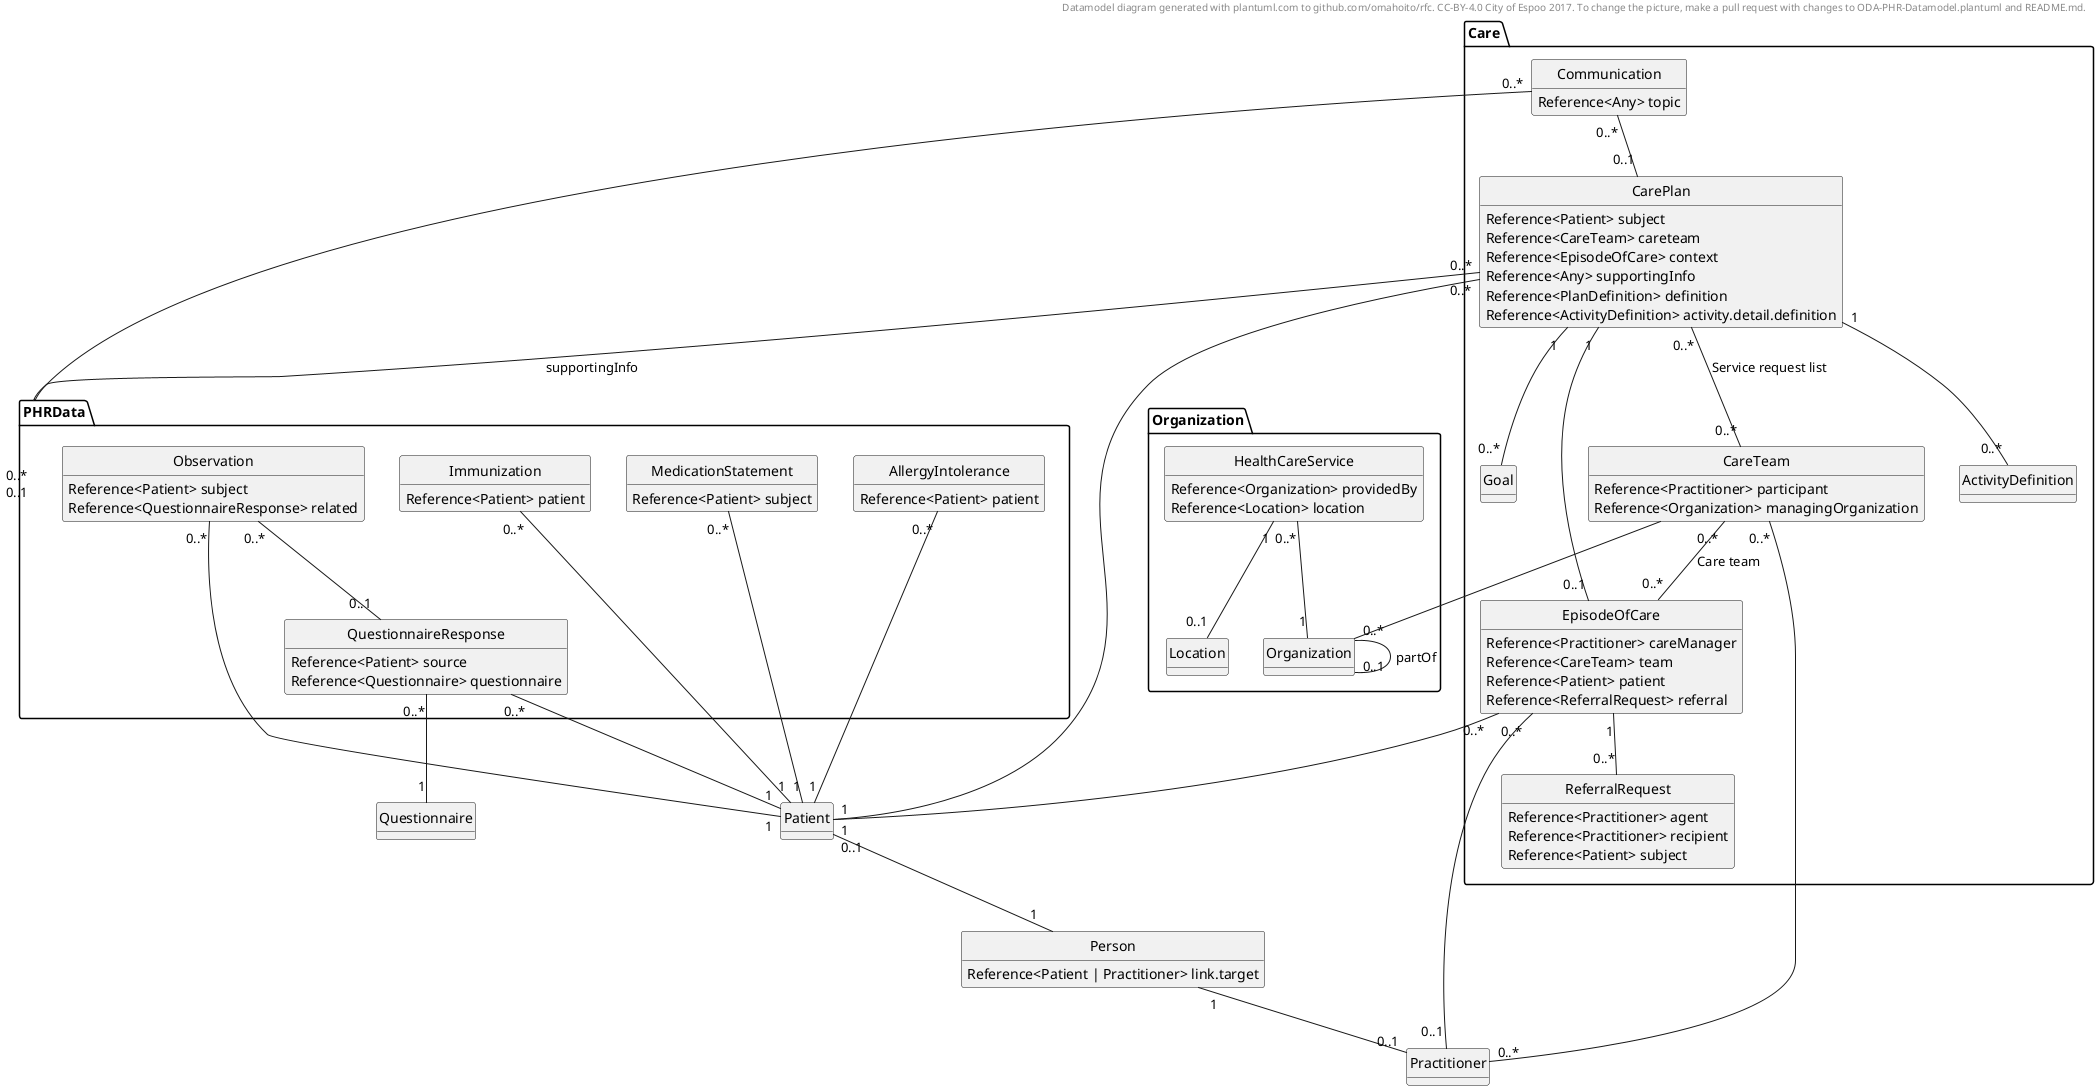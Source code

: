 @startuml

header
Datamodel diagram generated with plantuml.com to github.com/omahoito/rfc. \
CC-BY-4.0 City of Espoo 2017. \
To change the picture, make a pull request with changes to ODA-PHR-Datamodel.plantuml and README.md.
endheader


set namespaceSeparator ::
hide methods
hide circle


class Organization::HealthCareService {
	Reference<Organization> providedBy
	Reference<Location> location
}
class Organization::Location
class Organization::Organization

class PHRData::AllergyIntolerance {
	Reference<Patient> patient
}

class PHRData::Immunization {
	Reference<Patient> patient
}

class PHRData::MedicationStatement {
	Reference<Patient> subject
}

class PHRData::Observation {
	Reference<Patient> subject
	Reference<QuestionnaireResponse> related
}
	
class PHRData::QuestionnaireResponse {
	Reference<Patient> source
	Reference<Questionnaire> questionnaire
}

class Care::CarePlan {
	Reference<Patient> subject
	Reference<CareTeam> careteam
	Reference<EpisodeOfCare> context
	Reference<Any> supportingInfo
	Reference<PlanDefinition> definition
	Reference<ActivityDefinition> activity.detail.definition
}

class Care::CareTeam {
	Reference<Practitioner> participant
	Reference<Organization> managingOrganization
}

class Care::Communication {
	Reference<Any> topic
}

class Care::EpisodeOfCare {
   	Reference<Practitioner> careManager
   	Reference<CareTeam> team
   	Reference<Patient> patient
   	Reference<ReferralRequest> referral
} 

class Care::ReferralRequest {
    Reference<Practitioner> agent
    Reference<Practitioner> recipient
    Reference<Patient> subject
}


class Care::ActivityDefinition

class Care::Goal
class Person {
	Reference<Patient | Practitioner> link.target
}

Care::CarePlan "0..*" -- "0..*" Care::CareTeam : Service request list
Care::CareTeam "0..*" -- "0..*" Care::EpisodeOfCare : Care team
Care::CarePlan "0..*" -- "0..*" PHRData : supportingInfo
Care::EpisodeOfCare "0..1" -- "1" Care::CarePlan 
Care::EpisodeOfCare "0..*" -- "1" Patient
Care::EpisodeOfCare "1" -- "0..*" Care::ReferralRequest

Person "1" -up- "0..1" Patient
Person "1" --" 0..1" Practitioner

Care::EpisodeOfCare "0..*" -- "0..1" Practitioner
Care::CareTeam "0..*" -- "0..*" Practitioner
Care::CarePlan "0..*" -- "1" Patient
Care::CarePlan "1" -- "0..*" Care::Goal
PHRData::Observation "0..*"--"0..1" PHRData::QuestionnaireResponse


PHRData::QuestionnaireResponse "0..*" -- "1" Questionnaire

Care::Communication "0..*" -- "0..1" Care::CarePlan

Organization::Organization "0..*" -- "0..1" Organization::Organization : partOf
Organization::HealthCareService "0..*" -- "1" Organization::Organization
Organization::HealthCareService "1" -- "0..1" Organization::Location

PHRData::Observation "0..*" -- "1" Patient
PHRData::AllergyIntolerance "0..*" -- "1" Patient
PHRData::Immunization "0..*" -- "1" Patient
PHRData::MedicationStatement "0..*" -- "1" Patient
PHRData::QuestionnaireResponse "0..*" -- "1" Patient

Care::CareTeam -- Organization::Organization
Care::Communication "0..*" -- "0..1" PHRData
Care::CarePlan "1" -- "0..*" Care::ActivityDefinition

@enduml